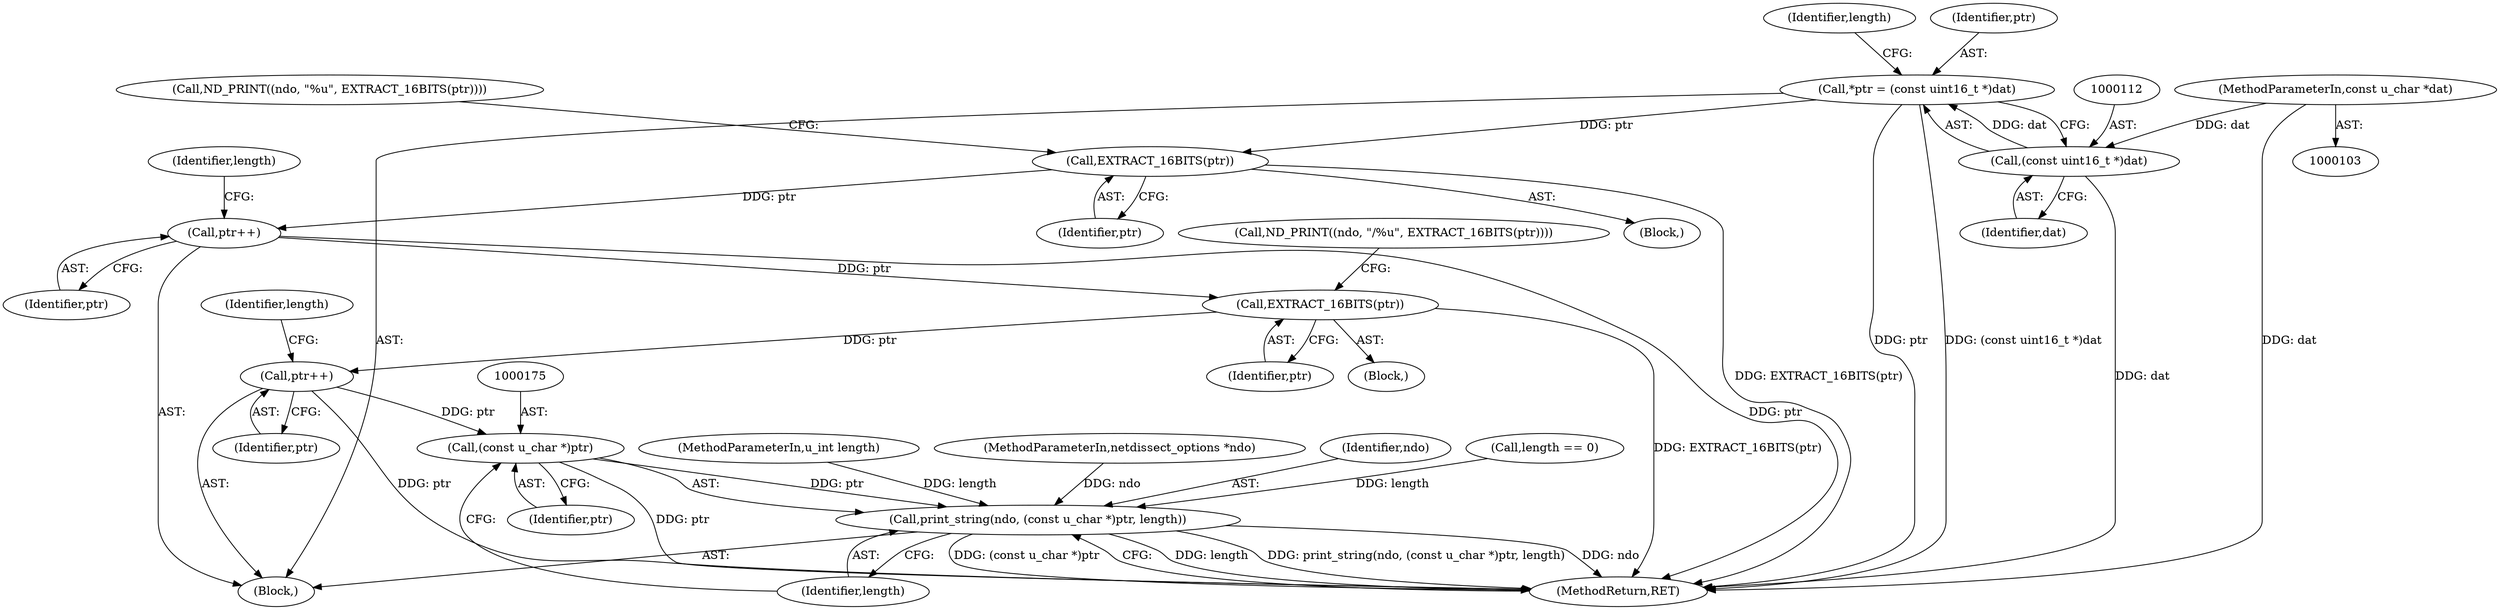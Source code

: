 digraph "0_tcpdump_cc4a7391c616be7a64ed65742ef9ed3f106eb165_12@pointer" {
"1000174" [label="(Call,(const u_char *)ptr)"];
"1000158" [label="(Call,ptr++)"];
"1000156" [label="(Call,EXTRACT_16BITS(ptr))"];
"1000131" [label="(Call,ptr++)"];
"1000129" [label="(Call,EXTRACT_16BITS(ptr))"];
"1000109" [label="(Call,*ptr = (const uint16_t *)dat)"];
"1000111" [label="(Call,(const uint16_t *)dat)"];
"1000105" [label="(MethodParameterIn,const u_char *dat)"];
"1000172" [label="(Call,print_string(ndo, (const u_char *)ptr, length))"];
"1000116" [label="(Identifier,length)"];
"1000173" [label="(Identifier,ndo)"];
"1000161" [label="(Identifier,length)"];
"1000124" [label="(Call,ND_PRINT((ndo, \"%u\", EXTRACT_16BITS(ptr))))"];
"1000177" [label="(Identifier,length)"];
"1000156" [label="(Call,EXTRACT_16BITS(ptr))"];
"1000134" [label="(Identifier,length)"];
"1000164" [label="(Call,length == 0)"];
"1000174" [label="(Call,(const u_char *)ptr)"];
"1000159" [label="(Identifier,ptr)"];
"1000110" [label="(Identifier,ptr)"];
"1000105" [label="(MethodParameterIn,const u_char *dat)"];
"1000129" [label="(Call,EXTRACT_16BITS(ptr))"];
"1000157" [label="(Identifier,ptr)"];
"1000127" [label="(Block,)"];
"1000178" [label="(MethodReturn,RET)"];
"1000130" [label="(Identifier,ptr)"];
"1000176" [label="(Identifier,ptr)"];
"1000107" [label="(Block,)"];
"1000106" [label="(MethodParameterIn,u_int length)"];
"1000111" [label="(Call,(const uint16_t *)dat)"];
"1000158" [label="(Call,ptr++)"];
"1000113" [label="(Identifier,dat)"];
"1000109" [label="(Call,*ptr = (const uint16_t *)dat)"];
"1000132" [label="(Identifier,ptr)"];
"1000154" [label="(Block,)"];
"1000172" [label="(Call,print_string(ndo, (const u_char *)ptr, length))"];
"1000131" [label="(Call,ptr++)"];
"1000104" [label="(MethodParameterIn,netdissect_options *ndo)"];
"1000151" [label="(Call,ND_PRINT((ndo, \"/%u\", EXTRACT_16BITS(ptr))))"];
"1000174" -> "1000172"  [label="AST: "];
"1000174" -> "1000176"  [label="CFG: "];
"1000175" -> "1000174"  [label="AST: "];
"1000176" -> "1000174"  [label="AST: "];
"1000177" -> "1000174"  [label="CFG: "];
"1000174" -> "1000178"  [label="DDG: ptr"];
"1000174" -> "1000172"  [label="DDG: ptr"];
"1000158" -> "1000174"  [label="DDG: ptr"];
"1000158" -> "1000107"  [label="AST: "];
"1000158" -> "1000159"  [label="CFG: "];
"1000159" -> "1000158"  [label="AST: "];
"1000161" -> "1000158"  [label="CFG: "];
"1000158" -> "1000178"  [label="DDG: ptr"];
"1000156" -> "1000158"  [label="DDG: ptr"];
"1000156" -> "1000154"  [label="AST: "];
"1000156" -> "1000157"  [label="CFG: "];
"1000157" -> "1000156"  [label="AST: "];
"1000151" -> "1000156"  [label="CFG: "];
"1000156" -> "1000178"  [label="DDG: EXTRACT_16BITS(ptr)"];
"1000131" -> "1000156"  [label="DDG: ptr"];
"1000131" -> "1000107"  [label="AST: "];
"1000131" -> "1000132"  [label="CFG: "];
"1000132" -> "1000131"  [label="AST: "];
"1000134" -> "1000131"  [label="CFG: "];
"1000131" -> "1000178"  [label="DDG: ptr"];
"1000129" -> "1000131"  [label="DDG: ptr"];
"1000129" -> "1000127"  [label="AST: "];
"1000129" -> "1000130"  [label="CFG: "];
"1000130" -> "1000129"  [label="AST: "];
"1000124" -> "1000129"  [label="CFG: "];
"1000129" -> "1000178"  [label="DDG: EXTRACT_16BITS(ptr)"];
"1000109" -> "1000129"  [label="DDG: ptr"];
"1000109" -> "1000107"  [label="AST: "];
"1000109" -> "1000111"  [label="CFG: "];
"1000110" -> "1000109"  [label="AST: "];
"1000111" -> "1000109"  [label="AST: "];
"1000116" -> "1000109"  [label="CFG: "];
"1000109" -> "1000178"  [label="DDG: ptr"];
"1000109" -> "1000178"  [label="DDG: (const uint16_t *)dat"];
"1000111" -> "1000109"  [label="DDG: dat"];
"1000111" -> "1000113"  [label="CFG: "];
"1000112" -> "1000111"  [label="AST: "];
"1000113" -> "1000111"  [label="AST: "];
"1000111" -> "1000178"  [label="DDG: dat"];
"1000105" -> "1000111"  [label="DDG: dat"];
"1000105" -> "1000103"  [label="AST: "];
"1000105" -> "1000178"  [label="DDG: dat"];
"1000172" -> "1000107"  [label="AST: "];
"1000172" -> "1000177"  [label="CFG: "];
"1000173" -> "1000172"  [label="AST: "];
"1000177" -> "1000172"  [label="AST: "];
"1000178" -> "1000172"  [label="CFG: "];
"1000172" -> "1000178"  [label="DDG: length"];
"1000172" -> "1000178"  [label="DDG: print_string(ndo, (const u_char *)ptr, length)"];
"1000172" -> "1000178"  [label="DDG: ndo"];
"1000172" -> "1000178"  [label="DDG: (const u_char *)ptr"];
"1000104" -> "1000172"  [label="DDG: ndo"];
"1000164" -> "1000172"  [label="DDG: length"];
"1000106" -> "1000172"  [label="DDG: length"];
}
